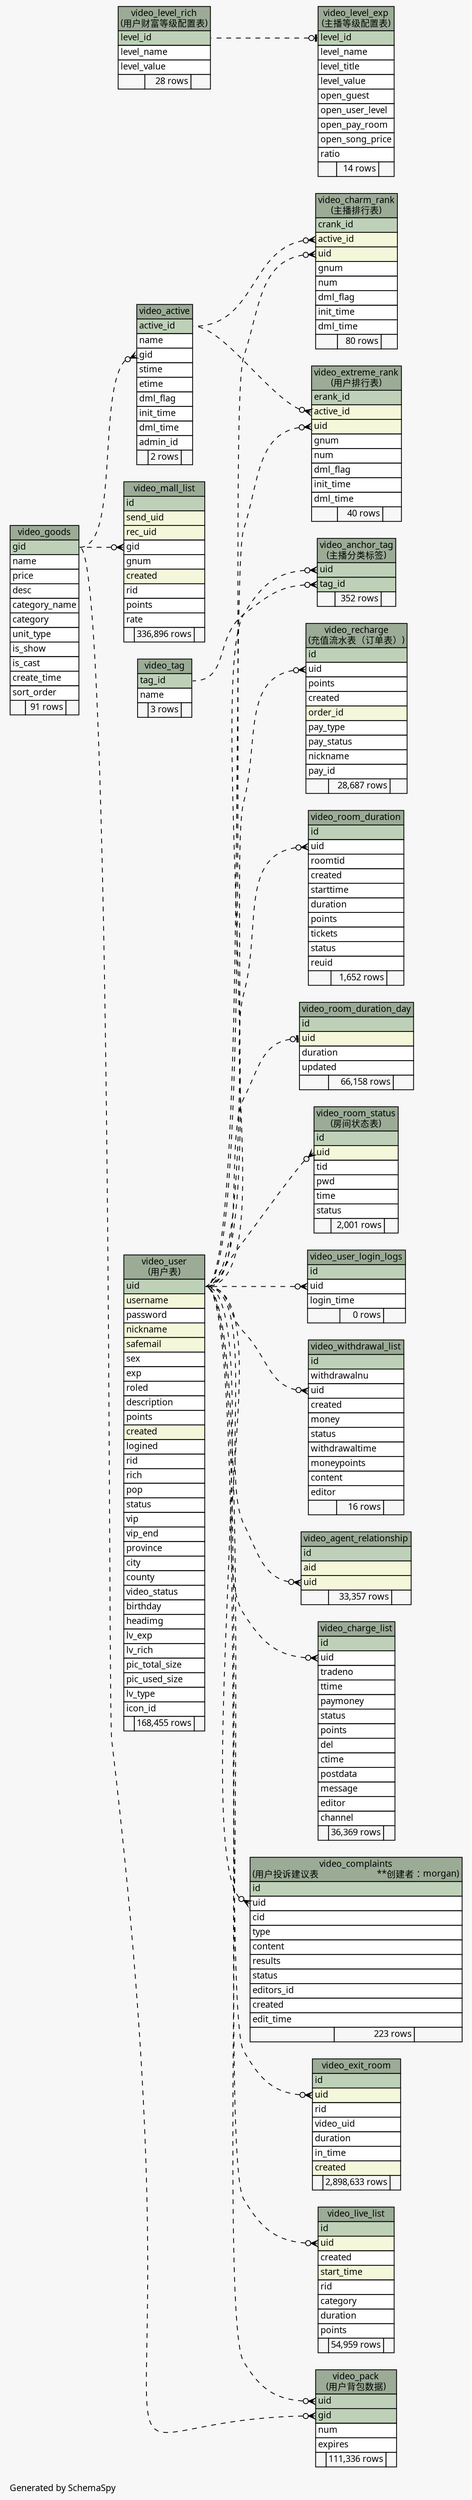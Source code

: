 // dot 2.26.0 on Linux 2.6.32-504.3.3.el6.x86_64
// SchemaSpy rev Unknown
digraph "largeImpliedRelationshipsDiagram" {
  graph [
    rankdir="RL"
    bgcolor="#f7f7f7"
    label="\nGenerated by SchemaSpy"
    labeljust="l"
    nodesep="0.18"
    ranksep="0.46"
    fontname="Microsoft YaHei"
    fontsize="11"
  ];
  node [
    fontname="Microsoft YaHei"
    fontsize="11"
    shape="plaintext"
  ];
  edge [
    arrowsize="0.8"
  ];
  "video_active" [
    label=<
    <TABLE BORDER="0" CELLBORDER="1" CELLSPACING="0" BGCOLOR="#ffffff">
      <TR><TD COLSPAN="3" BGCOLOR="#9bab96" ALIGN="CENTER">video_active</TD></TR>
      <TR><TD PORT="active_id" COLSPAN="3" BGCOLOR="#bed1b8" ALIGN="LEFT">active_id</TD></TR>
      <TR><TD PORT="name" COLSPAN="3" ALIGN="LEFT">name</TD></TR>
      <TR><TD PORT="gid" COLSPAN="3" ALIGN="LEFT">gid</TD></TR>
      <TR><TD PORT="stime" COLSPAN="3" ALIGN="LEFT">stime</TD></TR>
      <TR><TD PORT="etime" COLSPAN="3" ALIGN="LEFT">etime</TD></TR>
      <TR><TD PORT="dml_flag" COLSPAN="3" ALIGN="LEFT">dml_flag</TD></TR>
      <TR><TD PORT="init_time" COLSPAN="3" ALIGN="LEFT">init_time</TD></TR>
      <TR><TD PORT="dml_time" COLSPAN="3" ALIGN="LEFT">dml_time</TD></TR>
      <TR><TD PORT="admin_id" COLSPAN="3" ALIGN="LEFT">admin_id</TD></TR>
      <TR><TD ALIGN="LEFT" BGCOLOR="#f7f7f7">  </TD><TD ALIGN="RIGHT" BGCOLOR="#f7f7f7">2 rows</TD><TD ALIGN="RIGHT" BGCOLOR="#f7f7f7">  </TD></TR>
    </TABLE>>
    URL="tables/video_active.html"
    tooltip="video_active"
  ];
  "video_agent_relationship" [
    label=<
    <TABLE BORDER="0" CELLBORDER="1" CELLSPACING="0" BGCOLOR="#ffffff">
      <TR><TD COLSPAN="3" BGCOLOR="#9bab96" ALIGN="CENTER">video_agent_relationship</TD></TR>
      <TR><TD PORT="id" COLSPAN="3" BGCOLOR="#bed1b8" ALIGN="LEFT">id</TD></TR>
      <TR><TD PORT="aid" COLSPAN="3" BGCOLOR="#f4f7da" ALIGN="LEFT">aid</TD></TR>
      <TR><TD PORT="uid" COLSPAN="3" BGCOLOR="#f4f7da" ALIGN="LEFT">uid</TD></TR>
      <TR><TD ALIGN="LEFT" BGCOLOR="#f7f7f7">  </TD><TD ALIGN="RIGHT" BGCOLOR="#f7f7f7">33,357 rows</TD><TD ALIGN="RIGHT" BGCOLOR="#f7f7f7">  </TD></TR>
    </TABLE>>
    URL="tables/video_agent_relationship.html"
    tooltip="video_agent_relationship"
  ];
  "video_anchor_tag" [
    label=<
    <TABLE BORDER="0" CELLBORDER="1" CELLSPACING="0" BGCOLOR="#ffffff">
      <TR><TD COLSPAN="3" BGCOLOR="#9bab96" ALIGN="CENTER">video_anchor_tag<br/>(主播分类标签)</TD></TR>
      <TR><TD PORT="uid" COLSPAN="3" BGCOLOR="#bed1b8" ALIGN="LEFT">uid</TD></TR>
      <TR><TD PORT="tag_id" COLSPAN="3" BGCOLOR="#bed1b8" ALIGN="LEFT">tag_id</TD></TR>
      <TR><TD ALIGN="LEFT" BGCOLOR="#f7f7f7">  </TD><TD ALIGN="RIGHT" BGCOLOR="#f7f7f7">352 rows</TD><TD ALIGN="RIGHT" BGCOLOR="#f7f7f7">  </TD></TR>
    </TABLE>>
    URL="tables/video_anchor_tag.html"
    tooltip="video_anchor_tag"
  ];
  "video_charge_list" [
    label=<
    <TABLE BORDER="0" CELLBORDER="1" CELLSPACING="0" BGCOLOR="#ffffff">
      <TR><TD COLSPAN="3" BGCOLOR="#9bab96" ALIGN="CENTER">video_charge_list</TD></TR>
      <TR><TD PORT="id" COLSPAN="3" BGCOLOR="#bed1b8" ALIGN="LEFT">id</TD></TR>
      <TR><TD PORT="uid" COLSPAN="3" ALIGN="LEFT">uid</TD></TR>
      <TR><TD PORT="tradeno" COLSPAN="3" ALIGN="LEFT">tradeno</TD></TR>
      <TR><TD PORT="ttime" COLSPAN="3" ALIGN="LEFT">ttime</TD></TR>
      <TR><TD PORT="paymoney" COLSPAN="3" ALIGN="LEFT">paymoney</TD></TR>
      <TR><TD PORT="status" COLSPAN="3" ALIGN="LEFT">status</TD></TR>
      <TR><TD PORT="points" COLSPAN="3" ALIGN="LEFT">points</TD></TR>
      <TR><TD PORT="del" COLSPAN="3" ALIGN="LEFT">del</TD></TR>
      <TR><TD PORT="ctime" COLSPAN="3" ALIGN="LEFT">ctime</TD></TR>
      <TR><TD PORT="postdata" COLSPAN="3" ALIGN="LEFT">postdata</TD></TR>
      <TR><TD PORT="message" COLSPAN="3" ALIGN="LEFT">message</TD></TR>
      <TR><TD PORT="editor" COLSPAN="3" ALIGN="LEFT">editor</TD></TR>
      <TR><TD PORT="channel" COLSPAN="3" ALIGN="LEFT">channel</TD></TR>
      <TR><TD ALIGN="LEFT" BGCOLOR="#f7f7f7">  </TD><TD ALIGN="RIGHT" BGCOLOR="#f7f7f7">36,369 rows</TD><TD ALIGN="RIGHT" BGCOLOR="#f7f7f7">  </TD></TR>
    </TABLE>>
    URL="tables/video_charge_list.html"
    tooltip="video_charge_list"
  ];
  "video_charm_rank" [
    label=<
    <TABLE BORDER="0" CELLBORDER="1" CELLSPACING="0" BGCOLOR="#ffffff">
      <TR><TD COLSPAN="3" BGCOLOR="#9bab96" ALIGN="CENTER">video_charm_rank<br/>(主播排行表)</TD></TR>
      <TR><TD PORT="crank_id" COLSPAN="3" BGCOLOR="#bed1b8" ALIGN="LEFT">crank_id</TD></TR>
      <TR><TD PORT="active_id" COLSPAN="3" BGCOLOR="#f4f7da" ALIGN="LEFT">active_id</TD></TR>
      <TR><TD PORT="uid" COLSPAN="3" BGCOLOR="#f4f7da" ALIGN="LEFT">uid</TD></TR>
      <TR><TD PORT="gnum" COLSPAN="3" ALIGN="LEFT">gnum</TD></TR>
      <TR><TD PORT="num" COLSPAN="3" ALIGN="LEFT">num</TD></TR>
      <TR><TD PORT="dml_flag" COLSPAN="3" ALIGN="LEFT">dml_flag</TD></TR>
      <TR><TD PORT="init_time" COLSPAN="3" ALIGN="LEFT">init_time</TD></TR>
      <TR><TD PORT="dml_time" COLSPAN="3" ALIGN="LEFT">dml_time</TD></TR>
      <TR><TD ALIGN="LEFT" BGCOLOR="#f7f7f7">  </TD><TD ALIGN="RIGHT" BGCOLOR="#f7f7f7">80 rows</TD><TD ALIGN="RIGHT" BGCOLOR="#f7f7f7">  </TD></TR>
    </TABLE>>
    URL="tables/video_charm_rank.html"
    tooltip="video_charm_rank"
  ];
  "video_complaints" [
    label=<
    <TABLE BORDER="0" CELLBORDER="1" CELLSPACING="0" BGCOLOR="#ffffff">
      <TR><TD COLSPAN="3" BGCOLOR="#9bab96" ALIGN="CENTER">video_complaints<br/>(用户投诉建议表                        **创建者：morgan)</TD></TR>
      <TR><TD PORT="id" COLSPAN="3" BGCOLOR="#bed1b8" ALIGN="LEFT">id</TD></TR>
      <TR><TD PORT="uid" COLSPAN="3" ALIGN="LEFT">uid</TD></TR>
      <TR><TD PORT="cid" COLSPAN="3" ALIGN="LEFT">cid</TD></TR>
      <TR><TD PORT="type" COLSPAN="3" ALIGN="LEFT">type</TD></TR>
      <TR><TD PORT="content" COLSPAN="3" ALIGN="LEFT">content</TD></TR>
      <TR><TD PORT="results" COLSPAN="3" ALIGN="LEFT">results</TD></TR>
      <TR><TD PORT="status" COLSPAN="3" ALIGN="LEFT">status</TD></TR>
      <TR><TD PORT="editors_id" COLSPAN="3" ALIGN="LEFT">editors_id</TD></TR>
      <TR><TD PORT="created" COLSPAN="3" ALIGN="LEFT">created</TD></TR>
      <TR><TD PORT="edit_time" COLSPAN="3" ALIGN="LEFT">edit_time</TD></TR>
      <TR><TD ALIGN="LEFT" BGCOLOR="#f7f7f7">  </TD><TD ALIGN="RIGHT" BGCOLOR="#f7f7f7">223 rows</TD><TD ALIGN="RIGHT" BGCOLOR="#f7f7f7">  </TD></TR>
    </TABLE>>
    URL="tables/video_complaints.html"
    tooltip="video_complaints"
  ];
  "video_exit_room" [
    label=<
    <TABLE BORDER="0" CELLBORDER="1" CELLSPACING="0" BGCOLOR="#ffffff">
      <TR><TD COLSPAN="3" BGCOLOR="#9bab96" ALIGN="CENTER">video_exit_room</TD></TR>
      <TR><TD PORT="id" COLSPAN="3" BGCOLOR="#bed1b8" ALIGN="LEFT">id</TD></TR>
      <TR><TD PORT="uid" COLSPAN="3" BGCOLOR="#f4f7da" ALIGN="LEFT">uid</TD></TR>
      <TR><TD PORT="rid" COLSPAN="3" ALIGN="LEFT">rid</TD></TR>
      <TR><TD PORT="video_uid" COLSPAN="3" ALIGN="LEFT">video_uid</TD></TR>
      <TR><TD PORT="duration" COLSPAN="3" ALIGN="LEFT">duration</TD></TR>
      <TR><TD PORT="in_time" COLSPAN="3" ALIGN="LEFT">in_time</TD></TR>
      <TR><TD PORT="created" COLSPAN="3" BGCOLOR="#f4f7da" ALIGN="LEFT">created</TD></TR>
      <TR><TD ALIGN="LEFT" BGCOLOR="#f7f7f7">  </TD><TD ALIGN="RIGHT" BGCOLOR="#f7f7f7">2,898,633 rows</TD><TD ALIGN="RIGHT" BGCOLOR="#f7f7f7">  </TD></TR>
    </TABLE>>
    URL="tables/video_exit_room.html"
    tooltip="video_exit_room"
  ];
  "video_extreme_rank" [
    label=<
    <TABLE BORDER="0" CELLBORDER="1" CELLSPACING="0" BGCOLOR="#ffffff">
      <TR><TD COLSPAN="3" BGCOLOR="#9bab96" ALIGN="CENTER">video_extreme_rank<br/>(用户排行表)</TD></TR>
      <TR><TD PORT="erank_id" COLSPAN="3" BGCOLOR="#bed1b8" ALIGN="LEFT">erank_id</TD></TR>
      <TR><TD PORT="active_id" COLSPAN="3" BGCOLOR="#f4f7da" ALIGN="LEFT">active_id</TD></TR>
      <TR><TD PORT="uid" COLSPAN="3" BGCOLOR="#f4f7da" ALIGN="LEFT">uid</TD></TR>
      <TR><TD PORT="gnum" COLSPAN="3" ALIGN="LEFT">gnum</TD></TR>
      <TR><TD PORT="num" COLSPAN="3" ALIGN="LEFT">num</TD></TR>
      <TR><TD PORT="dml_flag" COLSPAN="3" ALIGN="LEFT">dml_flag</TD></TR>
      <TR><TD PORT="init_time" COLSPAN="3" ALIGN="LEFT">init_time</TD></TR>
      <TR><TD PORT="dml_time" COLSPAN="3" ALIGN="LEFT">dml_time</TD></TR>
      <TR><TD ALIGN="LEFT" BGCOLOR="#f7f7f7">  </TD><TD ALIGN="RIGHT" BGCOLOR="#f7f7f7">40 rows</TD><TD ALIGN="RIGHT" BGCOLOR="#f7f7f7">  </TD></TR>
    </TABLE>>
    URL="tables/video_extreme_rank.html"
    tooltip="video_extreme_rank"
  ];
  "video_goods" [
    label=<
    <TABLE BORDER="0" CELLBORDER="1" CELLSPACING="0" BGCOLOR="#ffffff">
      <TR><TD COLSPAN="3" BGCOLOR="#9bab96" ALIGN="CENTER">video_goods</TD></TR>
      <TR><TD PORT="gid" COLSPAN="3" BGCOLOR="#bed1b8" ALIGN="LEFT">gid</TD></TR>
      <TR><TD PORT="name" COLSPAN="3" ALIGN="LEFT">name</TD></TR>
      <TR><TD PORT="price" COLSPAN="3" ALIGN="LEFT">price</TD></TR>
      <TR><TD PORT="desc" COLSPAN="3" ALIGN="LEFT">desc</TD></TR>
      <TR><TD PORT="category_name" COLSPAN="3" ALIGN="LEFT">category_name</TD></TR>
      <TR><TD PORT="category" COLSPAN="3" ALIGN="LEFT">category</TD></TR>
      <TR><TD PORT="unit_type" COLSPAN="3" ALIGN="LEFT">unit_type</TD></TR>
      <TR><TD PORT="is_show" COLSPAN="3" ALIGN="LEFT">is_show</TD></TR>
      <TR><TD PORT="is_cast" COLSPAN="3" ALIGN="LEFT">is_cast</TD></TR>
      <TR><TD PORT="create_time" COLSPAN="3" ALIGN="LEFT">create_time</TD></TR>
      <TR><TD PORT="sort_order" COLSPAN="3" ALIGN="LEFT">sort_order</TD></TR>
      <TR><TD ALIGN="LEFT" BGCOLOR="#f7f7f7">  </TD><TD ALIGN="RIGHT" BGCOLOR="#f7f7f7">91 rows</TD><TD ALIGN="RIGHT" BGCOLOR="#f7f7f7">  </TD></TR>
    </TABLE>>
    URL="tables/video_goods.html"
    tooltip="video_goods"
  ];
  "video_level_exp" [
    label=<
    <TABLE BORDER="0" CELLBORDER="1" CELLSPACING="0" BGCOLOR="#ffffff">
      <TR><TD COLSPAN="3" BGCOLOR="#9bab96" ALIGN="CENTER">video_level_exp<br/>(主播等级配置表)</TD></TR>
      <TR><TD PORT="level_id" COLSPAN="3" BGCOLOR="#bed1b8" ALIGN="LEFT">level_id</TD></TR>
      <TR><TD PORT="level_name" COLSPAN="3" ALIGN="LEFT">level_name</TD></TR>
      <TR><TD PORT="level_title" COLSPAN="3" ALIGN="LEFT">level_title</TD></TR>
      <TR><TD PORT="level_value" COLSPAN="3" ALIGN="LEFT">level_value</TD></TR>
      <TR><TD PORT="open_guest" COLSPAN="3" ALIGN="LEFT">open_guest</TD></TR>
      <TR><TD PORT="open_user_level" COLSPAN="3" ALIGN="LEFT">open_user_level</TD></TR>
      <TR><TD PORT="open_pay_room" COLSPAN="3" ALIGN="LEFT">open_pay_room</TD></TR>
      <TR><TD PORT="open_song_price" COLSPAN="3" ALIGN="LEFT">open_song_price</TD></TR>
      <TR><TD PORT="ratio" COLSPAN="3" ALIGN="LEFT">ratio</TD></TR>
      <TR><TD ALIGN="LEFT" BGCOLOR="#f7f7f7">  </TD><TD ALIGN="RIGHT" BGCOLOR="#f7f7f7">14 rows</TD><TD ALIGN="RIGHT" BGCOLOR="#f7f7f7">  </TD></TR>
    </TABLE>>
    URL="tables/video_level_exp.html"
    tooltip="video_level_exp"
  ];
  "video_level_rich" [
    label=<
    <TABLE BORDER="0" CELLBORDER="1" CELLSPACING="0" BGCOLOR="#ffffff">
      <TR><TD COLSPAN="3" BGCOLOR="#9bab96" ALIGN="CENTER">video_level_rich<br/>(用户财富等级配置表)</TD></TR>
      <TR><TD PORT="level_id" COLSPAN="3" BGCOLOR="#bed1b8" ALIGN="LEFT">level_id</TD></TR>
      <TR><TD PORT="level_name" COLSPAN="3" ALIGN="LEFT">level_name</TD></TR>
      <TR><TD PORT="level_value" COLSPAN="3" ALIGN="LEFT">level_value</TD></TR>
      <TR><TD ALIGN="LEFT" BGCOLOR="#f7f7f7">  </TD><TD ALIGN="RIGHT" BGCOLOR="#f7f7f7">28 rows</TD><TD ALIGN="RIGHT" BGCOLOR="#f7f7f7">  </TD></TR>
    </TABLE>>
    URL="tables/video_level_rich.html"
    tooltip="video_level_rich"
  ];
  "video_live_list" [
    label=<
    <TABLE BORDER="0" CELLBORDER="1" CELLSPACING="0" BGCOLOR="#ffffff">
      <TR><TD COLSPAN="3" BGCOLOR="#9bab96" ALIGN="CENTER">video_live_list</TD></TR>
      <TR><TD PORT="id" COLSPAN="3" BGCOLOR="#bed1b8" ALIGN="LEFT">id</TD></TR>
      <TR><TD PORT="uid" COLSPAN="3" BGCOLOR="#f4f7da" ALIGN="LEFT">uid</TD></TR>
      <TR><TD PORT="created" COLSPAN="3" ALIGN="LEFT">created</TD></TR>
      <TR><TD PORT="start_time" COLSPAN="3" BGCOLOR="#f4f7da" ALIGN="LEFT">start_time</TD></TR>
      <TR><TD PORT="rid" COLSPAN="3" ALIGN="LEFT">rid</TD></TR>
      <TR><TD PORT="category" COLSPAN="3" ALIGN="LEFT">category</TD></TR>
      <TR><TD PORT="duration" COLSPAN="3" ALIGN="LEFT">duration</TD></TR>
      <TR><TD PORT="points" COLSPAN="3" ALIGN="LEFT">points</TD></TR>
      <TR><TD ALIGN="LEFT" BGCOLOR="#f7f7f7">  </TD><TD ALIGN="RIGHT" BGCOLOR="#f7f7f7">54,959 rows</TD><TD ALIGN="RIGHT" BGCOLOR="#f7f7f7">  </TD></TR>
    </TABLE>>
    URL="tables/video_live_list.html"
    tooltip="video_live_list"
  ];
  "video_mall_list" [
    label=<
    <TABLE BORDER="0" CELLBORDER="1" CELLSPACING="0" BGCOLOR="#ffffff">
      <TR><TD COLSPAN="3" BGCOLOR="#9bab96" ALIGN="CENTER">video_mall_list</TD></TR>
      <TR><TD PORT="id" COLSPAN="3" BGCOLOR="#bed1b8" ALIGN="LEFT">id</TD></TR>
      <TR><TD PORT="send_uid" COLSPAN="3" BGCOLOR="#f4f7da" ALIGN="LEFT">send_uid</TD></TR>
      <TR><TD PORT="rec_uid" COLSPAN="3" BGCOLOR="#f4f7da" ALIGN="LEFT">rec_uid</TD></TR>
      <TR><TD PORT="gid" COLSPAN="3" ALIGN="LEFT">gid</TD></TR>
      <TR><TD PORT="gnum" COLSPAN="3" ALIGN="LEFT">gnum</TD></TR>
      <TR><TD PORT="created" COLSPAN="3" BGCOLOR="#f4f7da" ALIGN="LEFT">created</TD></TR>
      <TR><TD PORT="rid" COLSPAN="3" ALIGN="LEFT">rid</TD></TR>
      <TR><TD PORT="points" COLSPAN="3" ALIGN="LEFT">points</TD></TR>
      <TR><TD PORT="rate" COLSPAN="3" ALIGN="LEFT">rate</TD></TR>
      <TR><TD ALIGN="LEFT" BGCOLOR="#f7f7f7">  </TD><TD ALIGN="RIGHT" BGCOLOR="#f7f7f7">336,896 rows</TD><TD ALIGN="RIGHT" BGCOLOR="#f7f7f7">  </TD></TR>
    </TABLE>>
    URL="tables/video_mall_list.html"
    tooltip="video_mall_list"
  ];
  "video_pack" [
    label=<
    <TABLE BORDER="0" CELLBORDER="1" CELLSPACING="0" BGCOLOR="#ffffff">
      <TR><TD COLSPAN="3" BGCOLOR="#9bab96" ALIGN="CENTER">video_pack<br/>(用户背包数据)</TD></TR>
      <TR><TD PORT="uid" COLSPAN="3" BGCOLOR="#bed1b8" ALIGN="LEFT">uid</TD></TR>
      <TR><TD PORT="gid" COLSPAN="3" BGCOLOR="#bed1b8" ALIGN="LEFT">gid</TD></TR>
      <TR><TD PORT="num" COLSPAN="3" ALIGN="LEFT">num</TD></TR>
      <TR><TD PORT="expires" COLSPAN="3" ALIGN="LEFT">expires</TD></TR>
      <TR><TD ALIGN="LEFT" BGCOLOR="#f7f7f7">  </TD><TD ALIGN="RIGHT" BGCOLOR="#f7f7f7">111,336 rows</TD><TD ALIGN="RIGHT" BGCOLOR="#f7f7f7">  </TD></TR>
    </TABLE>>
    URL="tables/video_pack.html"
    tooltip="video_pack"
  ];
  "video_recharge" [
    label=<
    <TABLE BORDER="0" CELLBORDER="1" CELLSPACING="0" BGCOLOR="#ffffff">
      <TR><TD COLSPAN="3" BGCOLOR="#9bab96" ALIGN="CENTER">video_recharge<br/>(充值流水表（订单表）)</TD></TR>
      <TR><TD PORT="id" COLSPAN="3" BGCOLOR="#bed1b8" ALIGN="LEFT">id</TD></TR>
      <TR><TD PORT="uid" COLSPAN="3" ALIGN="LEFT">uid</TD></TR>
      <TR><TD PORT="points" COLSPAN="3" ALIGN="LEFT">points</TD></TR>
      <TR><TD PORT="created" COLSPAN="3" ALIGN="LEFT">created</TD></TR>
      <TR><TD PORT="order_id" COLSPAN="3" BGCOLOR="#f4f7da" ALIGN="LEFT">order_id</TD></TR>
      <TR><TD PORT="pay_type" COLSPAN="3" ALIGN="LEFT">pay_type</TD></TR>
      <TR><TD PORT="pay_status" COLSPAN="3" ALIGN="LEFT">pay_status</TD></TR>
      <TR><TD PORT="nickname" COLSPAN="3" ALIGN="LEFT">nickname</TD></TR>
      <TR><TD PORT="pay_id" COLSPAN="3" ALIGN="LEFT">pay_id</TD></TR>
      <TR><TD ALIGN="LEFT" BGCOLOR="#f7f7f7">  </TD><TD ALIGN="RIGHT" BGCOLOR="#f7f7f7">28,687 rows</TD><TD ALIGN="RIGHT" BGCOLOR="#f7f7f7">  </TD></TR>
    </TABLE>>
    URL="tables/video_recharge.html"
    tooltip="video_recharge"
  ];
  "video_room_duration" [
    label=<
    <TABLE BORDER="0" CELLBORDER="1" CELLSPACING="0" BGCOLOR="#ffffff">
      <TR><TD COLSPAN="3" BGCOLOR="#9bab96" ALIGN="CENTER">video_room_duration</TD></TR>
      <TR><TD PORT="id" COLSPAN="3" BGCOLOR="#bed1b8" ALIGN="LEFT">id</TD></TR>
      <TR><TD PORT="uid" COLSPAN="3" ALIGN="LEFT">uid</TD></TR>
      <TR><TD PORT="roomtid" COLSPAN="3" ALIGN="LEFT">roomtid</TD></TR>
      <TR><TD PORT="created" COLSPAN="3" ALIGN="LEFT">created</TD></TR>
      <TR><TD PORT="starttime" COLSPAN="3" ALIGN="LEFT">starttime</TD></TR>
      <TR><TD PORT="duration" COLSPAN="3" ALIGN="LEFT">duration</TD></TR>
      <TR><TD PORT="points" COLSPAN="3" ALIGN="LEFT">points</TD></TR>
      <TR><TD PORT="tickets" COLSPAN="3" ALIGN="LEFT">tickets</TD></TR>
      <TR><TD PORT="status" COLSPAN="3" ALIGN="LEFT">status</TD></TR>
      <TR><TD PORT="reuid" COLSPAN="3" ALIGN="LEFT">reuid</TD></TR>
      <TR><TD ALIGN="LEFT" BGCOLOR="#f7f7f7">  </TD><TD ALIGN="RIGHT" BGCOLOR="#f7f7f7">1,652 rows</TD><TD ALIGN="RIGHT" BGCOLOR="#f7f7f7">  </TD></TR>
    </TABLE>>
    URL="tables/video_room_duration.html"
    tooltip="video_room_duration"
  ];
  "video_room_duration_day" [
    label=<
    <TABLE BORDER="0" CELLBORDER="1" CELLSPACING="0" BGCOLOR="#ffffff">
      <TR><TD COLSPAN="3" BGCOLOR="#9bab96" ALIGN="CENTER">video_room_duration_day</TD></TR>
      <TR><TD PORT="id" COLSPAN="3" BGCOLOR="#bed1b8" ALIGN="LEFT">id</TD></TR>
      <TR><TD PORT="uid" COLSPAN="3" BGCOLOR="#f4f7da" ALIGN="LEFT">uid</TD></TR>
      <TR><TD PORT="duration" COLSPAN="3" ALIGN="LEFT">duration</TD></TR>
      <TR><TD PORT="updated" COLSPAN="3" ALIGN="LEFT">updated</TD></TR>
      <TR><TD ALIGN="LEFT" BGCOLOR="#f7f7f7">  </TD><TD ALIGN="RIGHT" BGCOLOR="#f7f7f7">66,158 rows</TD><TD ALIGN="RIGHT" BGCOLOR="#f7f7f7">  </TD></TR>
    </TABLE>>
    URL="tables/video_room_duration_day.html"
    tooltip="video_room_duration_day"
  ];
  "video_room_status" [
    label=<
    <TABLE BORDER="0" CELLBORDER="1" CELLSPACING="0" BGCOLOR="#ffffff">
      <TR><TD COLSPAN="3" BGCOLOR="#9bab96" ALIGN="CENTER">video_room_status<br/>(房间状态表)</TD></TR>
      <TR><TD PORT="id" COLSPAN="3" BGCOLOR="#bed1b8" ALIGN="LEFT">id</TD></TR>
      <TR><TD PORT="uid" COLSPAN="3" BGCOLOR="#f4f7da" ALIGN="LEFT">uid</TD></TR>
      <TR><TD PORT="tid" COLSPAN="3" ALIGN="LEFT">tid</TD></TR>
      <TR><TD PORT="pwd" COLSPAN="3" ALIGN="LEFT">pwd</TD></TR>
      <TR><TD PORT="time" COLSPAN="3" ALIGN="LEFT">time</TD></TR>
      <TR><TD PORT="status" COLSPAN="3" ALIGN="LEFT">status</TD></TR>
      <TR><TD ALIGN="LEFT" BGCOLOR="#f7f7f7">  </TD><TD ALIGN="RIGHT" BGCOLOR="#f7f7f7">2,001 rows</TD><TD ALIGN="RIGHT" BGCOLOR="#f7f7f7">  </TD></TR>
    </TABLE>>
    URL="tables/video_room_status.html"
    tooltip="video_room_status"
  ];
  "video_tag" [
    label=<
    <TABLE BORDER="0" CELLBORDER="1" CELLSPACING="0" BGCOLOR="#ffffff">
      <TR><TD COLSPAN="3" BGCOLOR="#9bab96" ALIGN="CENTER">video_tag</TD></TR>
      <TR><TD PORT="tag_id" COLSPAN="3" BGCOLOR="#bed1b8" ALIGN="LEFT">tag_id</TD></TR>
      <TR><TD PORT="name" COLSPAN="3" ALIGN="LEFT">name</TD></TR>
      <TR><TD ALIGN="LEFT" BGCOLOR="#f7f7f7">  </TD><TD ALIGN="RIGHT" BGCOLOR="#f7f7f7">3 rows</TD><TD ALIGN="RIGHT" BGCOLOR="#f7f7f7">  </TD></TR>
    </TABLE>>
    URL="tables/video_tag.html"
    tooltip="video_tag"
  ];
  "video_user" [
    label=<
    <TABLE BORDER="0" CELLBORDER="1" CELLSPACING="0" BGCOLOR="#ffffff">
      <TR><TD COLSPAN="3" BGCOLOR="#9bab96" ALIGN="CENTER">video_user<br/>(用户表)</TD></TR>
      <TR><TD PORT="uid" COLSPAN="3" BGCOLOR="#bed1b8" ALIGN="LEFT">uid</TD></TR>
      <TR><TD PORT="username" COLSPAN="3" BGCOLOR="#f4f7da" ALIGN="LEFT">username</TD></TR>
      <TR><TD PORT="password" COLSPAN="3" ALIGN="LEFT">password</TD></TR>
      <TR><TD PORT="nickname" COLSPAN="3" BGCOLOR="#f4f7da" ALIGN="LEFT">nickname</TD></TR>
      <TR><TD PORT="safemail" COLSPAN="3" BGCOLOR="#f4f7da" ALIGN="LEFT">safemail</TD></TR>
      <TR><TD PORT="sex" COLSPAN="3" ALIGN="LEFT">sex</TD></TR>
      <TR><TD PORT="exp" COLSPAN="3" ALIGN="LEFT">exp</TD></TR>
      <TR><TD PORT="roled" COLSPAN="3" ALIGN="LEFT">roled</TD></TR>
      <TR><TD PORT="description" COLSPAN="3" ALIGN="LEFT">description</TD></TR>
      <TR><TD PORT="points" COLSPAN="3" ALIGN="LEFT">points</TD></TR>
      <TR><TD PORT="created" COLSPAN="3" BGCOLOR="#f4f7da" ALIGN="LEFT">created</TD></TR>
      <TR><TD PORT="logined" COLSPAN="3" ALIGN="LEFT">logined</TD></TR>
      <TR><TD PORT="rid" COLSPAN="3" ALIGN="LEFT">rid</TD></TR>
      <TR><TD PORT="rich" COLSPAN="3" ALIGN="LEFT">rich</TD></TR>
      <TR><TD PORT="pop" COLSPAN="3" ALIGN="LEFT">pop</TD></TR>
      <TR><TD PORT="status" COLSPAN="3" ALIGN="LEFT">status</TD></TR>
      <TR><TD PORT="vip" COLSPAN="3" ALIGN="LEFT">vip</TD></TR>
      <TR><TD PORT="vip_end" COLSPAN="3" ALIGN="LEFT">vip_end</TD></TR>
      <TR><TD PORT="province" COLSPAN="3" ALIGN="LEFT">province</TD></TR>
      <TR><TD PORT="city" COLSPAN="3" ALIGN="LEFT">city</TD></TR>
      <TR><TD PORT="county" COLSPAN="3" ALIGN="LEFT">county</TD></TR>
      <TR><TD PORT="video_status" COLSPAN="3" ALIGN="LEFT">video_status</TD></TR>
      <TR><TD PORT="birthday" COLSPAN="3" ALIGN="LEFT">birthday</TD></TR>
      <TR><TD PORT="headimg" COLSPAN="3" ALIGN="LEFT">headimg</TD></TR>
      <TR><TD PORT="lv_exp" COLSPAN="3" ALIGN="LEFT">lv_exp</TD></TR>
      <TR><TD PORT="lv_rich" COLSPAN="3" ALIGN="LEFT">lv_rich</TD></TR>
      <TR><TD PORT="pic_total_size" COLSPAN="3" ALIGN="LEFT">pic_total_size</TD></TR>
      <TR><TD PORT="pic_used_size" COLSPAN="3" ALIGN="LEFT">pic_used_size</TD></TR>
      <TR><TD PORT="lv_type" COLSPAN="3" ALIGN="LEFT">lv_type</TD></TR>
      <TR><TD PORT="icon_id" COLSPAN="3" ALIGN="LEFT">icon_id</TD></TR>
      <TR><TD ALIGN="LEFT" BGCOLOR="#f7f7f7">  </TD><TD ALIGN="RIGHT" BGCOLOR="#f7f7f7">168,455 rows</TD><TD ALIGN="RIGHT" BGCOLOR="#f7f7f7">  </TD></TR>
    </TABLE>>
    URL="tables/video_user.html"
    tooltip="video_user"
  ];
  "video_user_login_logs" [
    label=<
    <TABLE BORDER="0" CELLBORDER="1" CELLSPACING="0" BGCOLOR="#ffffff">
      <TR><TD COLSPAN="3" BGCOLOR="#9bab96" ALIGN="CENTER">video_user_login_logs</TD></TR>
      <TR><TD PORT="id" COLSPAN="3" BGCOLOR="#bed1b8" ALIGN="LEFT">id</TD></TR>
      <TR><TD PORT="uid" COLSPAN="3" ALIGN="LEFT">uid</TD></TR>
      <TR><TD PORT="login_time" COLSPAN="3" ALIGN="LEFT">login_time</TD></TR>
      <TR><TD ALIGN="LEFT" BGCOLOR="#f7f7f7">  </TD><TD ALIGN="RIGHT" BGCOLOR="#f7f7f7">0 rows</TD><TD ALIGN="RIGHT" BGCOLOR="#f7f7f7">  </TD></TR>
    </TABLE>>
    URL="tables/video_user_login_logs.html"
    tooltip="video_user_login_logs"
  ];
  "video_withdrawal_list" [
    label=<
    <TABLE BORDER="0" CELLBORDER="1" CELLSPACING="0" BGCOLOR="#ffffff">
      <TR><TD COLSPAN="3" BGCOLOR="#9bab96" ALIGN="CENTER">video_withdrawal_list</TD></TR>
      <TR><TD PORT="id" COLSPAN="3" BGCOLOR="#bed1b8" ALIGN="LEFT">id</TD></TR>
      <TR><TD PORT="withdrawalnu" COLSPAN="3" ALIGN="LEFT">withdrawalnu</TD></TR>
      <TR><TD PORT="uid" COLSPAN="3" ALIGN="LEFT">uid</TD></TR>
      <TR><TD PORT="created" COLSPAN="3" ALIGN="LEFT">created</TD></TR>
      <TR><TD PORT="money" COLSPAN="3" ALIGN="LEFT">money</TD></TR>
      <TR><TD PORT="status" COLSPAN="3" ALIGN="LEFT">status</TD></TR>
      <TR><TD PORT="withdrawaltime" COLSPAN="3" ALIGN="LEFT">withdrawaltime</TD></TR>
      <TR><TD PORT="moneypoints" COLSPAN="3" ALIGN="LEFT">moneypoints</TD></TR>
      <TR><TD PORT="content" COLSPAN="3" ALIGN="LEFT">content</TD></TR>
      <TR><TD PORT="editor" COLSPAN="3" ALIGN="LEFT">editor</TD></TR>
      <TR><TD ALIGN="LEFT" BGCOLOR="#f7f7f7">  </TD><TD ALIGN="RIGHT" BGCOLOR="#f7f7f7">16 rows</TD><TD ALIGN="RIGHT" BGCOLOR="#f7f7f7">  </TD></TR>
    </TABLE>>
    URL="tables/video_withdrawal_list.html"
    tooltip="video_withdrawal_list"
  ];
  "video_active":"gid":w -> "video_goods":"gid":e [arrowhead=none dir=back arrowtail=crowodot style=dashed];
  "video_agent_relationship":"uid":w -> "video_user":"uid":e [arrowhead=none dir=back arrowtail=crowodot style=dashed];
  "video_anchor_tag":"tag_id":w -> "video_tag":"tag_id":e [arrowhead=none dir=back arrowtail=crowodot style=dashed];
  "video_anchor_tag":"uid":w -> "video_user":"uid":e [arrowhead=none dir=back arrowtail=crowodot style=dashed];
  "video_charge_list":"uid":w -> "video_user":"uid":e [arrowhead=none dir=back arrowtail=crowodot style=dashed];
  "video_charm_rank":"active_id":w -> "video_active":"active_id":e [arrowhead=none dir=back arrowtail=crowodot style=dashed];
  "video_charm_rank":"uid":w -> "video_user":"uid":e [arrowhead=none dir=back arrowtail=crowodot style=dashed];
  "video_complaints":"uid":w -> "video_user":"uid":e [arrowhead=none dir=back arrowtail=crowodot style=dashed];
  "video_exit_room":"uid":w -> "video_user":"uid":e [arrowhead=none dir=back arrowtail=crowodot style=dashed];
  "video_extreme_rank":"active_id":w -> "video_active":"active_id":e [arrowhead=none dir=back arrowtail=crowodot style=dashed];
  "video_extreme_rank":"uid":w -> "video_user":"uid":e [arrowhead=none dir=back arrowtail=crowodot style=dashed];
  "video_level_exp":"level_id":w -> "video_level_rich":"level_id":e [arrowhead=none dir=back arrowtail=teeodot style=dashed];
  "video_live_list":"uid":w -> "video_user":"uid":e [arrowhead=none dir=back arrowtail=crowodot style=dashed];
  "video_mall_list":"gid":w -> "video_goods":"gid":e [arrowhead=none dir=back arrowtail=crowodot style=dashed];
  "video_pack":"gid":w -> "video_goods":"gid":e [arrowhead=none dir=back arrowtail=crowodot style=dashed];
  "video_pack":"uid":w -> "video_user":"uid":e [arrowhead=none dir=back arrowtail=crowodot style=dashed];
  "video_recharge":"uid":w -> "video_user":"uid":e [arrowhead=none dir=back arrowtail=crowodot style=dashed];
  "video_room_duration":"uid":w -> "video_user":"uid":e [arrowhead=none dir=back arrowtail=crowodot style=dashed];
  "video_room_duration_day":"uid":w -> "video_user":"uid":e [arrowhead=none dir=back arrowtail=teeodot style=dashed];
  "video_room_status":"uid":w -> "video_user":"uid":e [arrowhead=none dir=back arrowtail=crowodot style=dashed];
  "video_user_login_logs":"uid":w -> "video_user":"uid":e [arrowhead=none dir=back arrowtail=crowodot style=dashed];
  "video_withdrawal_list":"uid":w -> "video_user":"uid":e [arrowhead=none dir=back arrowtail=crowodot style=dashed];
}
